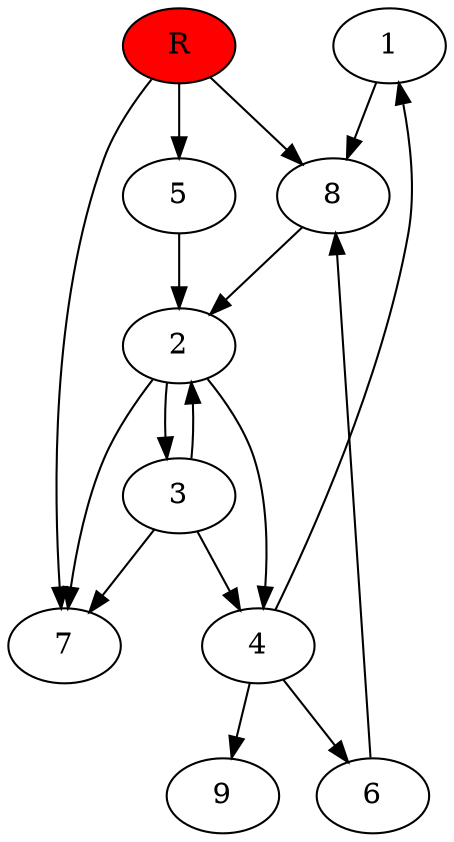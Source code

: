 digraph prb11706 {
	1
	2
	3
	4
	5
	6
	7
	8
	R [fillcolor="#ff0000" style=filled]
	1 -> 8
	2 -> 3
	2 -> 4
	2 -> 7
	3 -> 2
	3 -> 4
	3 -> 7
	4 -> 1
	4 -> 6
	4 -> 9
	5 -> 2
	6 -> 8
	8 -> 2
	R -> 5
	R -> 7
	R -> 8
}
